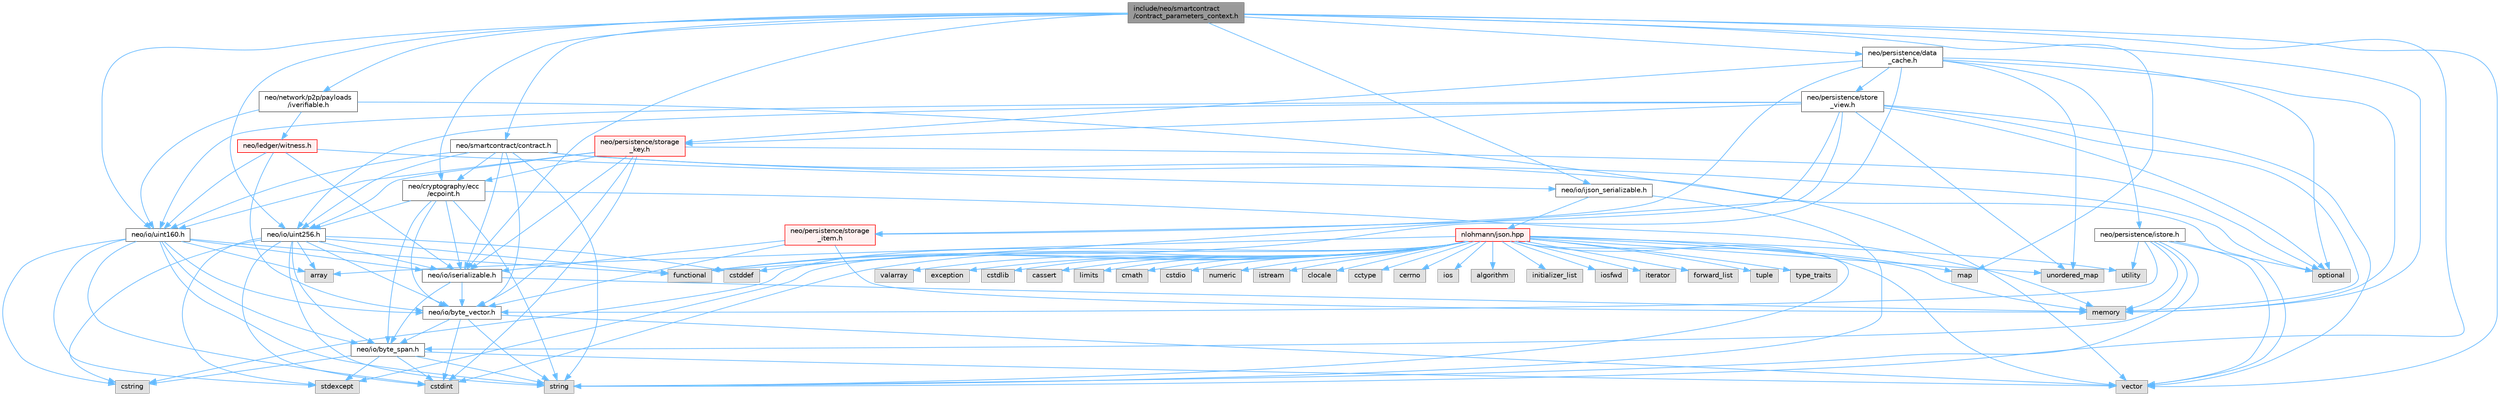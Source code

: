 digraph "include/neo/smartcontract/contract_parameters_context.h"
{
 // LATEX_PDF_SIZE
  bgcolor="transparent";
  edge [fontname=Helvetica,fontsize=10,labelfontname=Helvetica,labelfontsize=10];
  node [fontname=Helvetica,fontsize=10,shape=box,height=0.2,width=0.4];
  Node1 [id="Node000001",label="include/neo/smartcontract\l/contract_parameters_context.h",height=0.2,width=0.4,color="gray40", fillcolor="grey60", style="filled", fontcolor="black",tooltip=" "];
  Node1 -> Node2 [id="edge133_Node000001_Node000002",color="steelblue1",style="solid",tooltip=" "];
  Node2 [id="Node000002",label="neo/cryptography/ecc\l/ecpoint.h",height=0.2,width=0.4,color="grey40", fillcolor="white", style="filled",URL="$ecpoint_8h.html",tooltip=" "];
  Node2 -> Node3 [id="edge134_Node000002_Node000003",color="steelblue1",style="solid",tooltip=" "];
  Node3 [id="Node000003",label="neo/io/byte_span.h",height=0.2,width=0.4,color="grey40", fillcolor="white", style="filled",URL="$io_2byte__span_8h.html",tooltip=" "];
  Node3 -> Node4 [id="edge135_Node000003_Node000004",color="steelblue1",style="solid",tooltip=" "];
  Node4 [id="Node000004",label="cstdint",height=0.2,width=0.4,color="grey60", fillcolor="#E0E0E0", style="filled",tooltip=" "];
  Node3 -> Node5 [id="edge136_Node000003_Node000005",color="steelblue1",style="solid",tooltip=" "];
  Node5 [id="Node000005",label="cstring",height=0.2,width=0.4,color="grey60", fillcolor="#E0E0E0", style="filled",tooltip=" "];
  Node3 -> Node6 [id="edge137_Node000003_Node000006",color="steelblue1",style="solid",tooltip=" "];
  Node6 [id="Node000006",label="stdexcept",height=0.2,width=0.4,color="grey60", fillcolor="#E0E0E0", style="filled",tooltip=" "];
  Node3 -> Node7 [id="edge138_Node000003_Node000007",color="steelblue1",style="solid",tooltip=" "];
  Node7 [id="Node000007",label="string",height=0.2,width=0.4,color="grey60", fillcolor="#E0E0E0", style="filled",tooltip=" "];
  Node3 -> Node8 [id="edge139_Node000003_Node000008",color="steelblue1",style="solid",tooltip=" "];
  Node8 [id="Node000008",label="vector",height=0.2,width=0.4,color="grey60", fillcolor="#E0E0E0", style="filled",tooltip=" "];
  Node2 -> Node9 [id="edge140_Node000002_Node000009",color="steelblue1",style="solid",tooltip=" "];
  Node9 [id="Node000009",label="neo/io/byte_vector.h",height=0.2,width=0.4,color="grey40", fillcolor="white", style="filled",URL="$io_2byte__vector_8h.html",tooltip=" "];
  Node9 -> Node3 [id="edge141_Node000009_Node000003",color="steelblue1",style="solid",tooltip=" "];
  Node9 -> Node4 [id="edge142_Node000009_Node000004",color="steelblue1",style="solid",tooltip=" "];
  Node9 -> Node7 [id="edge143_Node000009_Node000007",color="steelblue1",style="solid",tooltip=" "];
  Node9 -> Node8 [id="edge144_Node000009_Node000008",color="steelblue1",style="solid",tooltip=" "];
  Node2 -> Node10 [id="edge145_Node000002_Node000010",color="steelblue1",style="solid",tooltip=" "];
  Node10 [id="Node000010",label="neo/io/iserializable.h",height=0.2,width=0.4,color="grey40", fillcolor="white", style="filled",URL="$iserializable_8h.html",tooltip=" "];
  Node10 -> Node3 [id="edge146_Node000010_Node000003",color="steelblue1",style="solid",tooltip=" "];
  Node10 -> Node9 [id="edge147_Node000010_Node000009",color="steelblue1",style="solid",tooltip=" "];
  Node10 -> Node11 [id="edge148_Node000010_Node000011",color="steelblue1",style="solid",tooltip=" "];
  Node11 [id="Node000011",label="memory",height=0.2,width=0.4,color="grey60", fillcolor="#E0E0E0", style="filled",tooltip=" "];
  Node2 -> Node12 [id="edge149_Node000002_Node000012",color="steelblue1",style="solid",tooltip=" "];
  Node12 [id="Node000012",label="neo/io/uint256.h",height=0.2,width=0.4,color="grey40", fillcolor="white", style="filled",URL="$uint256_8h.html",tooltip=" "];
  Node12 -> Node3 [id="edge150_Node000012_Node000003",color="steelblue1",style="solid",tooltip=" "];
  Node12 -> Node9 [id="edge151_Node000012_Node000009",color="steelblue1",style="solid",tooltip=" "];
  Node12 -> Node10 [id="edge152_Node000012_Node000010",color="steelblue1",style="solid",tooltip=" "];
  Node12 -> Node13 [id="edge153_Node000012_Node000013",color="steelblue1",style="solid",tooltip=" "];
  Node13 [id="Node000013",label="array",height=0.2,width=0.4,color="grey60", fillcolor="#E0E0E0", style="filled",tooltip=" "];
  Node12 -> Node14 [id="edge154_Node000012_Node000014",color="steelblue1",style="solid",tooltip=" "];
  Node14 [id="Node000014",label="cstddef",height=0.2,width=0.4,color="grey60", fillcolor="#E0E0E0", style="filled",tooltip=" "];
  Node12 -> Node4 [id="edge155_Node000012_Node000004",color="steelblue1",style="solid",tooltip=" "];
  Node12 -> Node5 [id="edge156_Node000012_Node000005",color="steelblue1",style="solid",tooltip=" "];
  Node12 -> Node15 [id="edge157_Node000012_Node000015",color="steelblue1",style="solid",tooltip=" "];
  Node15 [id="Node000015",label="functional",height=0.2,width=0.4,color="grey60", fillcolor="#E0E0E0", style="filled",tooltip=" "];
  Node12 -> Node6 [id="edge158_Node000012_Node000006",color="steelblue1",style="solid",tooltip=" "];
  Node12 -> Node7 [id="edge159_Node000012_Node000007",color="steelblue1",style="solid",tooltip=" "];
  Node2 -> Node11 [id="edge160_Node000002_Node000011",color="steelblue1",style="solid",tooltip=" "];
  Node2 -> Node7 [id="edge161_Node000002_Node000007",color="steelblue1",style="solid",tooltip=" "];
  Node1 -> Node16 [id="edge162_Node000001_Node000016",color="steelblue1",style="solid",tooltip=" "];
  Node16 [id="Node000016",label="neo/io/ijson_serializable.h",height=0.2,width=0.4,color="grey40", fillcolor="white", style="filled",URL="$ijson__serializable_8h.html",tooltip=" "];
  Node16 -> Node17 [id="edge163_Node000016_Node000017",color="steelblue1",style="solid",tooltip=" "];
  Node17 [id="Node000017",label="nlohmann/json.hpp",height=0.2,width=0.4,color="red", fillcolor="#FFF0F0", style="filled",URL="$json_8hpp.html",tooltip=" "];
  Node17 -> Node18 [id="edge164_Node000017_Node000018",color="steelblue1",style="solid",tooltip=" "];
  Node18 [id="Node000018",label="algorithm",height=0.2,width=0.4,color="grey60", fillcolor="#E0E0E0", style="filled",tooltip=" "];
  Node17 -> Node14 [id="edge165_Node000017_Node000014",color="steelblue1",style="solid",tooltip=" "];
  Node17 -> Node15 [id="edge166_Node000017_Node000015",color="steelblue1",style="solid",tooltip=" "];
  Node17 -> Node19 [id="edge167_Node000017_Node000019",color="steelblue1",style="solid",tooltip=" "];
  Node19 [id="Node000019",label="initializer_list",height=0.2,width=0.4,color="grey60", fillcolor="#E0E0E0", style="filled",tooltip=" "];
  Node17 -> Node20 [id="edge168_Node000017_Node000020",color="steelblue1",style="solid",tooltip=" "];
  Node20 [id="Node000020",label="iosfwd",height=0.2,width=0.4,color="grey60", fillcolor="#E0E0E0", style="filled",tooltip=" "];
  Node17 -> Node21 [id="edge169_Node000017_Node000021",color="steelblue1",style="solid",tooltip=" "];
  Node21 [id="Node000021",label="iterator",height=0.2,width=0.4,color="grey60", fillcolor="#E0E0E0", style="filled",tooltip=" "];
  Node17 -> Node11 [id="edge170_Node000017_Node000011",color="steelblue1",style="solid",tooltip=" "];
  Node17 -> Node7 [id="edge171_Node000017_Node000007",color="steelblue1",style="solid",tooltip=" "];
  Node17 -> Node22 [id="edge172_Node000017_Node000022",color="steelblue1",style="solid",tooltip=" "];
  Node22 [id="Node000022",label="utility",height=0.2,width=0.4,color="grey60", fillcolor="#E0E0E0", style="filled",tooltip=" "];
  Node17 -> Node8 [id="edge173_Node000017_Node000008",color="steelblue1",style="solid",tooltip=" "];
  Node17 -> Node13 [id="edge174_Node000017_Node000013",color="steelblue1",style="solid",tooltip=" "];
  Node17 -> Node23 [id="edge175_Node000017_Node000023",color="steelblue1",style="solid",tooltip=" "];
  Node23 [id="Node000023",label="forward_list",height=0.2,width=0.4,color="grey60", fillcolor="#E0E0E0", style="filled",tooltip=" "];
  Node17 -> Node24 [id="edge176_Node000017_Node000024",color="steelblue1",style="solid",tooltip=" "];
  Node24 [id="Node000024",label="map",height=0.2,width=0.4,color="grey60", fillcolor="#E0E0E0", style="filled",tooltip=" "];
  Node17 -> Node25 [id="edge177_Node000017_Node000025",color="steelblue1",style="solid",tooltip=" "];
  Node25 [id="Node000025",label="tuple",height=0.2,width=0.4,color="grey60", fillcolor="#E0E0E0", style="filled",tooltip=" "];
  Node17 -> Node26 [id="edge178_Node000017_Node000026",color="steelblue1",style="solid",tooltip=" "];
  Node26 [id="Node000026",label="type_traits",height=0.2,width=0.4,color="grey60", fillcolor="#E0E0E0", style="filled",tooltip=" "];
  Node17 -> Node27 [id="edge179_Node000017_Node000027",color="steelblue1",style="solid",tooltip=" "];
  Node27 [id="Node000027",label="unordered_map",height=0.2,width=0.4,color="grey60", fillcolor="#E0E0E0", style="filled",tooltip=" "];
  Node17 -> Node28 [id="edge180_Node000017_Node000028",color="steelblue1",style="solid",tooltip=" "];
  Node28 [id="Node000028",label="valarray",height=0.2,width=0.4,color="grey60", fillcolor="#E0E0E0", style="filled",tooltip=" "];
  Node17 -> Node29 [id="edge181_Node000017_Node000029",color="steelblue1",style="solid",tooltip=" "];
  Node29 [id="Node000029",label="exception",height=0.2,width=0.4,color="grey60", fillcolor="#E0E0E0", style="filled",tooltip=" "];
  Node17 -> Node6 [id="edge182_Node000017_Node000006",color="steelblue1",style="solid",tooltip=" "];
  Node17 -> Node4 [id="edge183_Node000017_Node000004",color="steelblue1",style="solid",tooltip=" "];
  Node17 -> Node30 [id="edge184_Node000017_Node000030",color="steelblue1",style="solid",tooltip=" "];
  Node30 [id="Node000030",label="cstdlib",height=0.2,width=0.4,color="grey60", fillcolor="#E0E0E0", style="filled",tooltip=" "];
  Node17 -> Node31 [id="edge185_Node000017_Node000031",color="steelblue1",style="solid",tooltip=" "];
  Node31 [id="Node000031",label="cassert",height=0.2,width=0.4,color="grey60", fillcolor="#E0E0E0", style="filled",tooltip=" "];
  Node17 -> Node32 [id="edge186_Node000017_Node000032",color="steelblue1",style="solid",tooltip=" "];
  Node32 [id="Node000032",label="limits",height=0.2,width=0.4,color="grey60", fillcolor="#E0E0E0", style="filled",tooltip=" "];
  Node17 -> Node5 [id="edge187_Node000017_Node000005",color="steelblue1",style="solid",tooltip=" "];
  Node17 -> Node33 [id="edge188_Node000017_Node000033",color="steelblue1",style="solid",tooltip=" "];
  Node33 [id="Node000033",label="cmath",height=0.2,width=0.4,color="grey60", fillcolor="#E0E0E0", style="filled",tooltip=" "];
  Node17 -> Node34 [id="edge189_Node000017_Node000034",color="steelblue1",style="solid",tooltip=" "];
  Node34 [id="Node000034",label="cstdio",height=0.2,width=0.4,color="grey60", fillcolor="#E0E0E0", style="filled",tooltip=" "];
  Node17 -> Node35 [id="edge190_Node000017_Node000035",color="steelblue1",style="solid",tooltip=" "];
  Node35 [id="Node000035",label="numeric",height=0.2,width=0.4,color="grey60", fillcolor="#E0E0E0", style="filled",tooltip=" "];
  Node17 -> Node36 [id="edge191_Node000017_Node000036",color="steelblue1",style="solid",tooltip=" "];
  Node36 [id="Node000036",label="istream",height=0.2,width=0.4,color="grey60", fillcolor="#E0E0E0", style="filled",tooltip=" "];
  Node17 -> Node37 [id="edge192_Node000017_Node000037",color="steelblue1",style="solid",tooltip=" "];
  Node37 [id="Node000037",label="clocale",height=0.2,width=0.4,color="grey60", fillcolor="#E0E0E0", style="filled",tooltip=" "];
  Node17 -> Node38 [id="edge193_Node000017_Node000038",color="steelblue1",style="solid",tooltip=" "];
  Node38 [id="Node000038",label="cctype",height=0.2,width=0.4,color="grey60", fillcolor="#E0E0E0", style="filled",tooltip=" "];
  Node17 -> Node39 [id="edge194_Node000017_Node000039",color="steelblue1",style="solid",tooltip=" "];
  Node39 [id="Node000039",label="cerrno",height=0.2,width=0.4,color="grey60", fillcolor="#E0E0E0", style="filled",tooltip=" "];
  Node17 -> Node40 [id="edge195_Node000017_Node000040",color="steelblue1",style="solid",tooltip=" "];
  Node40 [id="Node000040",label="ios",height=0.2,width=0.4,color="grey60", fillcolor="#E0E0E0", style="filled",tooltip=" "];
  Node16 -> Node7 [id="edge196_Node000016_Node000007",color="steelblue1",style="solid",tooltip=" "];
  Node1 -> Node10 [id="edge197_Node000001_Node000010",color="steelblue1",style="solid",tooltip=" "];
  Node1 -> Node43 [id="edge198_Node000001_Node000043",color="steelblue1",style="solid",tooltip=" "];
  Node43 [id="Node000043",label="neo/io/uint160.h",height=0.2,width=0.4,color="grey40", fillcolor="white", style="filled",URL="$uint160_8h.html",tooltip=" "];
  Node43 -> Node3 [id="edge199_Node000043_Node000003",color="steelblue1",style="solid",tooltip=" "];
  Node43 -> Node9 [id="edge200_Node000043_Node000009",color="steelblue1",style="solid",tooltip=" "];
  Node43 -> Node10 [id="edge201_Node000043_Node000010",color="steelblue1",style="solid",tooltip=" "];
  Node43 -> Node13 [id="edge202_Node000043_Node000013",color="steelblue1",style="solid",tooltip=" "];
  Node43 -> Node4 [id="edge203_Node000043_Node000004",color="steelblue1",style="solid",tooltip=" "];
  Node43 -> Node5 [id="edge204_Node000043_Node000005",color="steelblue1",style="solid",tooltip=" "];
  Node43 -> Node15 [id="edge205_Node000043_Node000015",color="steelblue1",style="solid",tooltip=" "];
  Node43 -> Node6 [id="edge206_Node000043_Node000006",color="steelblue1",style="solid",tooltip=" "];
  Node43 -> Node7 [id="edge207_Node000043_Node000007",color="steelblue1",style="solid",tooltip=" "];
  Node1 -> Node12 [id="edge208_Node000001_Node000012",color="steelblue1",style="solid",tooltip=" "];
  Node1 -> Node44 [id="edge209_Node000001_Node000044",color="steelblue1",style="solid",tooltip=" "];
  Node44 [id="Node000044",label="neo/network/p2p/payloads\l/iverifiable.h",height=0.2,width=0.4,color="grey40", fillcolor="white", style="filled",URL="$iverifiable_8h.html",tooltip=" "];
  Node44 -> Node43 [id="edge210_Node000044_Node000043",color="steelblue1",style="solid",tooltip=" "];
  Node44 -> Node45 [id="edge211_Node000044_Node000045",color="steelblue1",style="solid",tooltip=" "];
  Node45 [id="Node000045",label="neo/ledger/witness.h",height=0.2,width=0.4,color="red", fillcolor="#FFF0F0", style="filled",URL="$ledger_2witness_8h.html",tooltip=" "];
  Node45 -> Node9 [id="edge212_Node000045_Node000009",color="steelblue1",style="solid",tooltip=" "];
  Node45 -> Node16 [id="edge213_Node000045_Node000016",color="steelblue1",style="solid",tooltip=" "];
  Node45 -> Node10 [id="edge214_Node000045_Node000010",color="steelblue1",style="solid",tooltip=" "];
  Node45 -> Node43 [id="edge215_Node000045_Node000043",color="steelblue1",style="solid",tooltip=" "];
  Node44 -> Node8 [id="edge216_Node000044_Node000008",color="steelblue1",style="solid",tooltip=" "];
  Node1 -> Node50 [id="edge217_Node000001_Node000050",color="steelblue1",style="solid",tooltip=" "];
  Node50 [id="Node000050",label="neo/persistence/data\l_cache.h",height=0.2,width=0.4,color="grey40", fillcolor="white", style="filled",URL="$data__cache_8h.html",tooltip=" "];
  Node50 -> Node51 [id="edge218_Node000050_Node000051",color="steelblue1",style="solid",tooltip=" "];
  Node51 [id="Node000051",label="neo/persistence/istore.h",height=0.2,width=0.4,color="grey40", fillcolor="white", style="filled",URL="$istore_8h.html",tooltip=" "];
  Node51 -> Node3 [id="edge219_Node000051_Node000003",color="steelblue1",style="solid",tooltip=" "];
  Node51 -> Node9 [id="edge220_Node000051_Node000009",color="steelblue1",style="solid",tooltip=" "];
  Node51 -> Node11 [id="edge221_Node000051_Node000011",color="steelblue1",style="solid",tooltip=" "];
  Node51 -> Node52 [id="edge222_Node000051_Node000052",color="steelblue1",style="solid",tooltip=" "];
  Node52 [id="Node000052",label="optional",height=0.2,width=0.4,color="grey60", fillcolor="#E0E0E0", style="filled",tooltip=" "];
  Node51 -> Node7 [id="edge223_Node000051_Node000007",color="steelblue1",style="solid",tooltip=" "];
  Node51 -> Node22 [id="edge224_Node000051_Node000022",color="steelblue1",style="solid",tooltip=" "];
  Node51 -> Node8 [id="edge225_Node000051_Node000008",color="steelblue1",style="solid",tooltip=" "];
  Node50 -> Node53 [id="edge226_Node000050_Node000053",color="steelblue1",style="solid",tooltip=" "];
  Node53 [id="Node000053",label="neo/persistence/storage\l_item.h",height=0.2,width=0.4,color="red", fillcolor="#FFF0F0", style="filled",URL="$persistence_2storage__item_8h.html",tooltip=" "];
  Node53 -> Node9 [id="edge227_Node000053_Node000009",color="steelblue1",style="solid",tooltip=" "];
  Node53 -> Node10 [id="edge228_Node000053_Node000010",color="steelblue1",style="solid",tooltip=" "];
  Node53 -> Node11 [id="edge229_Node000053_Node000011",color="steelblue1",style="solid",tooltip=" "];
  Node50 -> Node59 [id="edge230_Node000050_Node000059",color="steelblue1",style="solid",tooltip=" "];
  Node59 [id="Node000059",label="neo/persistence/storage\l_key.h",height=0.2,width=0.4,color="red", fillcolor="#FFF0F0", style="filled",URL="$persistence_2storage__key_8h.html",tooltip=" "];
  Node59 -> Node2 [id="edge231_Node000059_Node000002",color="steelblue1",style="solid",tooltip=" "];
  Node59 -> Node9 [id="edge232_Node000059_Node000009",color="steelblue1",style="solid",tooltip=" "];
  Node59 -> Node10 [id="edge233_Node000059_Node000010",color="steelblue1",style="solid",tooltip=" "];
  Node59 -> Node43 [id="edge234_Node000059_Node000043",color="steelblue1",style="solid",tooltip=" "];
  Node59 -> Node12 [id="edge235_Node000059_Node000012",color="steelblue1",style="solid",tooltip=" "];
  Node59 -> Node4 [id="edge236_Node000059_Node000004",color="steelblue1",style="solid",tooltip=" "];
  Node59 -> Node52 [id="edge237_Node000059_Node000052",color="steelblue1",style="solid",tooltip=" "];
  Node50 -> Node62 [id="edge238_Node000050_Node000062",color="steelblue1",style="solid",tooltip=" "];
  Node62 [id="Node000062",label="neo/persistence/store\l_view.h",height=0.2,width=0.4,color="grey40", fillcolor="white", style="filled",URL="$store__view_8h.html",tooltip=" "];
  Node62 -> Node43 [id="edge239_Node000062_Node000043",color="steelblue1",style="solid",tooltip=" "];
  Node62 -> Node12 [id="edge240_Node000062_Node000012",color="steelblue1",style="solid",tooltip=" "];
  Node62 -> Node53 [id="edge241_Node000062_Node000053",color="steelblue1",style="solid",tooltip=" "];
  Node62 -> Node59 [id="edge242_Node000062_Node000059",color="steelblue1",style="solid",tooltip=" "];
  Node62 -> Node15 [id="edge243_Node000062_Node000015",color="steelblue1",style="solid",tooltip=" "];
  Node62 -> Node11 [id="edge244_Node000062_Node000011",color="steelblue1",style="solid",tooltip=" "];
  Node62 -> Node52 [id="edge245_Node000062_Node000052",color="steelblue1",style="solid",tooltip=" "];
  Node62 -> Node27 [id="edge246_Node000062_Node000027",color="steelblue1",style="solid",tooltip=" "];
  Node62 -> Node8 [id="edge247_Node000062_Node000008",color="steelblue1",style="solid",tooltip=" "];
  Node50 -> Node15 [id="edge248_Node000050_Node000015",color="steelblue1",style="solid",tooltip=" "];
  Node50 -> Node11 [id="edge249_Node000050_Node000011",color="steelblue1",style="solid",tooltip=" "];
  Node50 -> Node52 [id="edge250_Node000050_Node000052",color="steelblue1",style="solid",tooltip=" "];
  Node50 -> Node27 [id="edge251_Node000050_Node000027",color="steelblue1",style="solid",tooltip=" "];
  Node1 -> Node63 [id="edge252_Node000001_Node000063",color="steelblue1",style="solid",tooltip=" "];
  Node63 [id="Node000063",label="neo/smartcontract/contract.h",height=0.2,width=0.4,color="grey40", fillcolor="white", style="filled",URL="$contract_8h.html",tooltip=" "];
  Node63 -> Node2 [id="edge253_Node000063_Node000002",color="steelblue1",style="solid",tooltip=" "];
  Node63 -> Node9 [id="edge254_Node000063_Node000009",color="steelblue1",style="solid",tooltip=" "];
  Node63 -> Node10 [id="edge255_Node000063_Node000010",color="steelblue1",style="solid",tooltip=" "];
  Node63 -> Node43 [id="edge256_Node000063_Node000043",color="steelblue1",style="solid",tooltip=" "];
  Node63 -> Node12 [id="edge257_Node000063_Node000012",color="steelblue1",style="solid",tooltip=" "];
  Node63 -> Node52 [id="edge258_Node000063_Node000052",color="steelblue1",style="solid",tooltip=" "];
  Node63 -> Node7 [id="edge259_Node000063_Node000007",color="steelblue1",style="solid",tooltip=" "];
  Node63 -> Node8 [id="edge260_Node000063_Node000008",color="steelblue1",style="solid",tooltip=" "];
  Node1 -> Node24 [id="edge261_Node000001_Node000024",color="steelblue1",style="solid",tooltip=" "];
  Node1 -> Node11 [id="edge262_Node000001_Node000011",color="steelblue1",style="solid",tooltip=" "];
  Node1 -> Node7 [id="edge263_Node000001_Node000007",color="steelblue1",style="solid",tooltip=" "];
  Node1 -> Node8 [id="edge264_Node000001_Node000008",color="steelblue1",style="solid",tooltip=" "];
}
